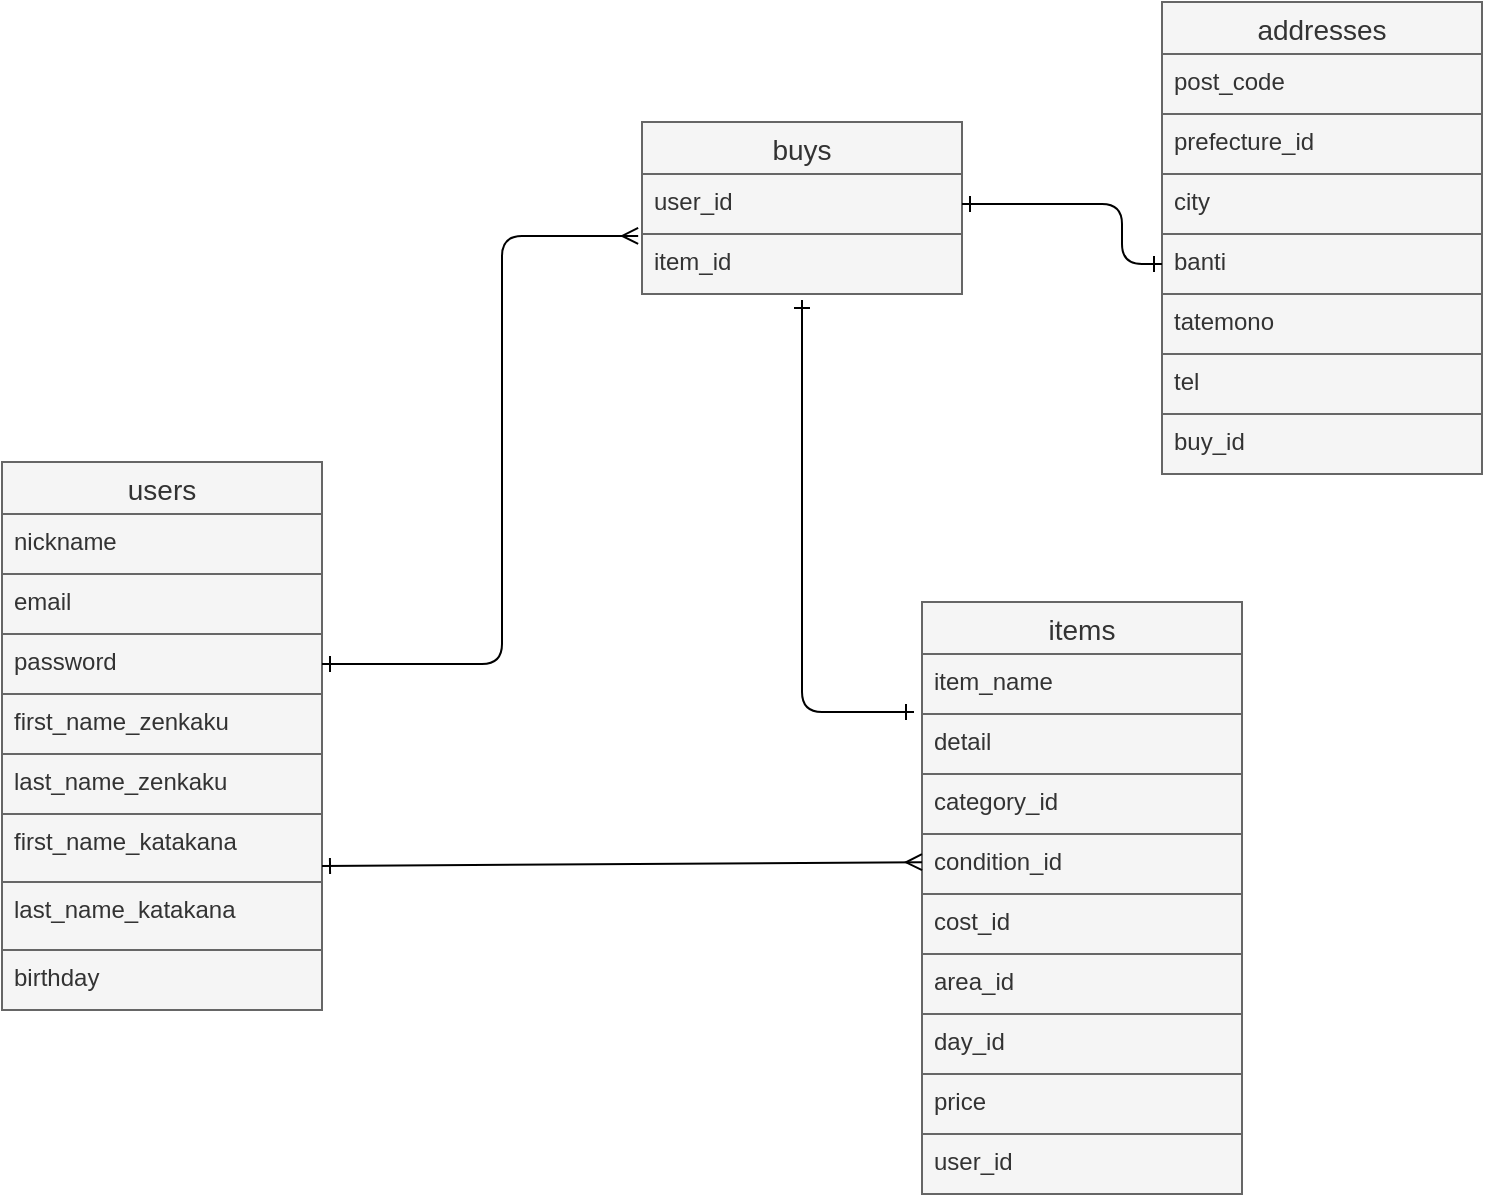 <mxfile>
    <diagram name="ページ2のコピー" id="iS9wnx_p7XniK-MHteAv">
        <mxGraphModel dx="311" dy="549" grid="1" gridSize="10" guides="1" tooltips="1" connect="1" arrows="1" fold="1" page="1" pageScale="1" pageWidth="827" pageHeight="1169" background="none" math="0" shadow="0">
            <root>
                <mxCell id="B8o9WLIHSOpmMgue0OD2-0"/>
                <mxCell id="B8o9WLIHSOpmMgue0OD2-1" parent="B8o9WLIHSOpmMgue0OD2-0"/>
                <mxCell id="B8o9WLIHSOpmMgue0OD2-2" value="users" style="swimlane;fontStyle=0;childLayout=stackLayout;horizontal=1;startSize=26;horizontalStack=0;resizeParent=1;resizeParentMax=0;resizeLast=0;collapsible=1;marginBottom=0;align=center;fontSize=14;fillColor=#f5f5f5;fontColor=#333333;strokeColor=#666666;" vertex="1" parent="B8o9WLIHSOpmMgue0OD2-1">
                    <mxGeometry x="70" y="260" width="160" height="274" as="geometry">
                        <mxRectangle x="80" y="280" width="70" height="26" as="alternateBounds"/>
                    </mxGeometry>
                </mxCell>
                <mxCell id="B8o9WLIHSOpmMgue0OD2-3" value="nickname" style="text;strokeColor=#666666;fillColor=#f5f5f5;spacingLeft=4;spacingRight=4;overflow=hidden;rotatable=0;points=[[0,0.5],[1,0.5]];portConstraint=eastwest;fontSize=12;glass=0;fontColor=#333333;" vertex="1" parent="B8o9WLIHSOpmMgue0OD2-2">
                    <mxGeometry y="26" width="160" height="30" as="geometry"/>
                </mxCell>
                <mxCell id="B8o9WLIHSOpmMgue0OD2-4" value="email" style="text;strokeColor=#666666;fillColor=#f5f5f5;spacingLeft=4;spacingRight=4;overflow=hidden;rotatable=0;points=[[0,0.5],[1,0.5]];portConstraint=eastwest;fontSize=12;fontColor=#333333;" vertex="1" parent="B8o9WLIHSOpmMgue0OD2-2">
                    <mxGeometry y="56" width="160" height="30" as="geometry"/>
                </mxCell>
                <mxCell id="B8o9WLIHSOpmMgue0OD2-5" value="password" style="text;strokeColor=#666666;fillColor=#f5f5f5;spacingLeft=4;spacingRight=4;overflow=hidden;rotatable=0;points=[[0,0.5],[1,0.5]];portConstraint=eastwest;fontSize=12;fontColor=#333333;" vertex="1" parent="B8o9WLIHSOpmMgue0OD2-2">
                    <mxGeometry y="86" width="160" height="30" as="geometry"/>
                </mxCell>
                <mxCell id="B8o9WLIHSOpmMgue0OD2-6" value="first_name_zenkaku" style="text;strokeColor=#666666;fillColor=#f5f5f5;spacingLeft=4;spacingRight=4;overflow=hidden;rotatable=0;points=[[0,0.5],[1,0.5]];portConstraint=eastwest;fontSize=12;fontColor=#333333;" vertex="1" parent="B8o9WLIHSOpmMgue0OD2-2">
                    <mxGeometry y="116" width="160" height="30" as="geometry"/>
                </mxCell>
                <mxCell id="B8o9WLIHSOpmMgue0OD2-7" value="last_name_zenkaku" style="text;strokeColor=#666666;fillColor=#f5f5f5;spacingLeft=4;spacingRight=4;overflow=hidden;rotatable=0;points=[[0,0.5],[1,0.5]];portConstraint=eastwest;fontSize=12;fontColor=#333333;" vertex="1" parent="B8o9WLIHSOpmMgue0OD2-2">
                    <mxGeometry y="146" width="160" height="30" as="geometry"/>
                </mxCell>
                <mxCell id="B8o9WLIHSOpmMgue0OD2-8" value="first_name_katakana" style="text;strokeColor=#666666;fillColor=#f5f5f5;spacingLeft=4;spacingRight=4;overflow=hidden;rotatable=0;points=[[0,0.5],[1,0.5]];portConstraint=eastwest;fontSize=12;fontColor=#333333;" vertex="1" parent="B8o9WLIHSOpmMgue0OD2-2">
                    <mxGeometry y="176" width="160" height="34" as="geometry"/>
                </mxCell>
                <mxCell id="B8o9WLIHSOpmMgue0OD2-9" value="last_name_katakana" style="text;strokeColor=#666666;fillColor=#f5f5f5;spacingLeft=4;spacingRight=4;overflow=hidden;rotatable=0;points=[[0,0.5],[1,0.5]];portConstraint=eastwest;fontSize=12;fontColor=#333333;" vertex="1" parent="B8o9WLIHSOpmMgue0OD2-2">
                    <mxGeometry y="210" width="160" height="34" as="geometry"/>
                </mxCell>
                <mxCell id="B8o9WLIHSOpmMgue0OD2-10" value="birthday" style="text;strokeColor=#666666;fillColor=#f5f5f5;spacingLeft=4;spacingRight=4;overflow=hidden;rotatable=0;points=[[0,0.5],[1,0.5]];portConstraint=eastwest;fontSize=12;fontColor=#333333;" vertex="1" parent="B8o9WLIHSOpmMgue0OD2-2">
                    <mxGeometry y="244" width="160" height="30" as="geometry"/>
                </mxCell>
                <mxCell id="B8o9WLIHSOpmMgue0OD2-11" value="items" style="swimlane;fontStyle=0;childLayout=stackLayout;horizontal=1;startSize=26;horizontalStack=0;resizeParent=1;resizeParentMax=0;resizeLast=0;collapsible=1;marginBottom=0;align=center;fontSize=14;glass=0;fillColor=#f5f5f5;fontColor=#333333;strokeColor=#666666;" vertex="1" parent="B8o9WLIHSOpmMgue0OD2-1">
                    <mxGeometry x="530" y="330" width="160" height="296" as="geometry"/>
                </mxCell>
                <mxCell id="B8o9WLIHSOpmMgue0OD2-12" value="item_name" style="text;strokeColor=#666666;fillColor=#f5f5f5;spacingLeft=4;spacingRight=4;overflow=hidden;rotatable=0;points=[[0,0.5],[1,0.5]];portConstraint=eastwest;fontSize=12;fontColor=#333333;" vertex="1" parent="B8o9WLIHSOpmMgue0OD2-11">
                    <mxGeometry y="26" width="160" height="30" as="geometry"/>
                </mxCell>
                <mxCell id="B8o9WLIHSOpmMgue0OD2-13" value="detail" style="text;strokeColor=#666666;fillColor=#f5f5f5;spacingLeft=4;spacingRight=4;overflow=hidden;rotatable=0;points=[[0,0.5],[1,0.5]];portConstraint=eastwest;fontSize=12;fontColor=#333333;" vertex="1" parent="B8o9WLIHSOpmMgue0OD2-11">
                    <mxGeometry y="56" width="160" height="30" as="geometry"/>
                </mxCell>
                <mxCell id="B8o9WLIHSOpmMgue0OD2-14" value="category_id" style="text;strokeColor=#666666;fillColor=#f5f5f5;spacingLeft=4;spacingRight=4;overflow=hidden;rotatable=0;points=[[0,0.5],[1,0.5]];portConstraint=eastwest;fontSize=12;fontColor=#333333;" vertex="1" parent="B8o9WLIHSOpmMgue0OD2-11">
                    <mxGeometry y="86" width="160" height="30" as="geometry"/>
                </mxCell>
                <mxCell id="B8o9WLIHSOpmMgue0OD2-15" value="condition_id&#10;&#10;" style="text;strokeColor=#666666;fillColor=#f5f5f5;spacingLeft=4;spacingRight=4;overflow=hidden;rotatable=0;points=[[0,0.5],[1,0.5]];portConstraint=eastwest;fontSize=12;fontColor=#333333;" vertex="1" parent="B8o9WLIHSOpmMgue0OD2-11">
                    <mxGeometry y="116" width="160" height="30" as="geometry"/>
                </mxCell>
                <mxCell id="B8o9WLIHSOpmMgue0OD2-16" value="cost_id" style="text;strokeColor=#666666;fillColor=#f5f5f5;spacingLeft=4;spacingRight=4;overflow=hidden;rotatable=0;points=[[0,0.5],[1,0.5]];portConstraint=eastwest;fontSize=12;fontColor=#333333;" vertex="1" parent="B8o9WLIHSOpmMgue0OD2-11">
                    <mxGeometry y="146" width="160" height="30" as="geometry"/>
                </mxCell>
                <mxCell id="B8o9WLIHSOpmMgue0OD2-17" value="area_id" style="text;strokeColor=#666666;fillColor=#f5f5f5;spacingLeft=4;spacingRight=4;overflow=hidden;rotatable=0;points=[[0,0.5],[1,0.5]];portConstraint=eastwest;fontSize=12;fontColor=#333333;" vertex="1" parent="B8o9WLIHSOpmMgue0OD2-11">
                    <mxGeometry y="176" width="160" height="30" as="geometry"/>
                </mxCell>
                <mxCell id="B8o9WLIHSOpmMgue0OD2-18" value="day_id" style="text;strokeColor=#666666;fillColor=#f5f5f5;spacingLeft=4;spacingRight=4;overflow=hidden;rotatable=0;points=[[0,0.5],[1,0.5]];portConstraint=eastwest;fontSize=12;fontColor=#333333;" vertex="1" parent="B8o9WLIHSOpmMgue0OD2-11">
                    <mxGeometry y="206" width="160" height="30" as="geometry"/>
                </mxCell>
                <mxCell id="B8o9WLIHSOpmMgue0OD2-19" value="price" style="text;strokeColor=#666666;fillColor=#f5f5f5;spacingLeft=4;spacingRight=4;overflow=hidden;rotatable=0;points=[[0,0.5],[1,0.5]];portConstraint=eastwest;fontSize=12;fontColor=#333333;" vertex="1" parent="B8o9WLIHSOpmMgue0OD2-11">
                    <mxGeometry y="236" width="160" height="30" as="geometry"/>
                </mxCell>
                <mxCell id="B8o9WLIHSOpmMgue0OD2-20" value="user_id" style="text;strokeColor=#666666;fillColor=#f5f5f5;spacingLeft=4;spacingRight=4;overflow=hidden;rotatable=0;points=[[0,0.5],[1,0.5]];portConstraint=eastwest;fontSize=12;fontColor=#333333;" vertex="1" parent="B8o9WLIHSOpmMgue0OD2-11">
                    <mxGeometry y="266" width="160" height="30" as="geometry"/>
                </mxCell>
                <mxCell id="B8o9WLIHSOpmMgue0OD2-27" value="" style="endArrow=ERmany;html=1;rounded=0;startArrow=ERone;startFill=0;endFill=0;exitX=1;exitY=0.765;exitDx=0;exitDy=0;exitPerimeter=0;" edge="1" parent="B8o9WLIHSOpmMgue0OD2-1" source="B8o9WLIHSOpmMgue0OD2-8">
                    <mxGeometry relative="1" as="geometry">
                        <mxPoint x="240" y="460" as="sourcePoint"/>
                        <mxPoint x="530" y="460.094" as="targetPoint"/>
                    </mxGeometry>
                </mxCell>
                <mxCell id="B8o9WLIHSOpmMgue0OD2-29" value="buys" style="swimlane;fontStyle=0;childLayout=stackLayout;horizontal=1;startSize=26;horizontalStack=0;resizeParent=1;resizeParentMax=0;resizeLast=0;collapsible=1;marginBottom=0;align=center;fontSize=14;fillColor=#f5f5f5;fontColor=#333333;strokeColor=#666666;" vertex="1" parent="B8o9WLIHSOpmMgue0OD2-1">
                    <mxGeometry x="390" y="90" width="160" height="86" as="geometry"/>
                </mxCell>
                <mxCell id="B8o9WLIHSOpmMgue0OD2-30" value="user_id" style="text;strokeColor=#666666;fillColor=#f5f5f5;spacingLeft=4;spacingRight=4;overflow=hidden;rotatable=0;points=[[0,0.5],[1,0.5]];portConstraint=eastwest;fontSize=12;fontColor=#333333;" vertex="1" parent="B8o9WLIHSOpmMgue0OD2-29">
                    <mxGeometry y="26" width="160" height="30" as="geometry"/>
                </mxCell>
                <mxCell id="B8o9WLIHSOpmMgue0OD2-31" value="item_id" style="text;strokeColor=#666666;fillColor=#f5f5f5;spacingLeft=4;spacingRight=4;overflow=hidden;rotatable=0;points=[[0,0.5],[1,0.5]];portConstraint=eastwest;fontSize=12;fontColor=#333333;" vertex="1" parent="B8o9WLIHSOpmMgue0OD2-29">
                    <mxGeometry y="56" width="160" height="30" as="geometry"/>
                </mxCell>
                <mxCell id="B8o9WLIHSOpmMgue0OD2-32" style="edgeStyle=elbowEdgeStyle;html=1;exitX=1;exitY=0.5;exitDx=0;exitDy=0;startArrow=ERone;startFill=0;endArrow=ERmany;endFill=0;entryX=-0.012;entryY=0.033;entryDx=0;entryDy=0;entryPerimeter=0;" edge="1" parent="B8o9WLIHSOpmMgue0OD2-1" source="B8o9WLIHSOpmMgue0OD2-5" target="B8o9WLIHSOpmMgue0OD2-31">
                    <mxGeometry relative="1" as="geometry">
                        <mxPoint x="400" y="400" as="targetPoint"/>
                        <mxPoint x="240" y="431" as="sourcePoint"/>
                        <Array as="points">
                            <mxPoint x="320" y="180"/>
                            <mxPoint x="380" y="200"/>
                        </Array>
                    </mxGeometry>
                </mxCell>
                <mxCell id="B8o9WLIHSOpmMgue0OD2-33" style="edgeStyle=elbowEdgeStyle;html=1;exitX=-0.025;exitY=-0.033;exitDx=0;exitDy=0;startArrow=ERone;startFill=0;endArrow=ERone;endFill=0;exitPerimeter=0;entryX=0.5;entryY=1.1;entryDx=0;entryDy=0;entryPerimeter=0;" edge="1" parent="B8o9WLIHSOpmMgue0OD2-1" source="B8o9WLIHSOpmMgue0OD2-13" target="B8o9WLIHSOpmMgue0OD2-31">
                    <mxGeometry relative="1" as="geometry">
                        <mxPoint x="470" y="210" as="targetPoint"/>
                        <Array as="points">
                            <mxPoint x="470" y="210"/>
                            <mxPoint x="470" y="320"/>
                            <mxPoint x="600" y="280"/>
                            <mxPoint x="640" y="230"/>
                            <mxPoint x="650" y="240"/>
                        </Array>
                    </mxGeometry>
                </mxCell>
                <mxCell id="B8o9WLIHSOpmMgue0OD2-34" value="addresses" style="swimlane;fontStyle=0;childLayout=stackLayout;horizontal=1;startSize=26;horizontalStack=0;resizeParent=1;resizeParentMax=0;resizeLast=0;collapsible=1;marginBottom=0;align=center;fontSize=14;fillColor=#f5f5f5;fontColor=#333333;strokeColor=#666666;" vertex="1" parent="B8o9WLIHSOpmMgue0OD2-1">
                    <mxGeometry x="650" y="30" width="160" height="236" as="geometry"/>
                </mxCell>
                <mxCell id="B8o9WLIHSOpmMgue0OD2-35" value="post_code" style="text;strokeColor=#666666;fillColor=#f5f5f5;spacingLeft=4;spacingRight=4;overflow=hidden;rotatable=0;points=[[0,0.5],[1,0.5]];portConstraint=eastwest;fontSize=12;fontColor=#333333;" vertex="1" parent="B8o9WLIHSOpmMgue0OD2-34">
                    <mxGeometry y="26" width="160" height="30" as="geometry"/>
                </mxCell>
                <mxCell id="B8o9WLIHSOpmMgue0OD2-36" value="prefecture_id" style="text;strokeColor=#666666;fillColor=#f5f5f5;spacingLeft=4;spacingRight=4;overflow=hidden;rotatable=0;points=[[0,0.5],[1,0.5]];portConstraint=eastwest;fontSize=12;fontColor=#333333;" vertex="1" parent="B8o9WLIHSOpmMgue0OD2-34">
                    <mxGeometry y="56" width="160" height="30" as="geometry"/>
                </mxCell>
                <mxCell id="B8o9WLIHSOpmMgue0OD2-37" value="city" style="text;strokeColor=#666666;fillColor=#f5f5f5;spacingLeft=4;spacingRight=4;overflow=hidden;rotatable=0;points=[[0,0.5],[1,0.5]];portConstraint=eastwest;fontSize=12;fontColor=#333333;" vertex="1" parent="B8o9WLIHSOpmMgue0OD2-34">
                    <mxGeometry y="86" width="160" height="30" as="geometry"/>
                </mxCell>
                <mxCell id="B8o9WLIHSOpmMgue0OD2-38" value="banti" style="text;strokeColor=#666666;fillColor=#f5f5f5;spacingLeft=4;spacingRight=4;overflow=hidden;rotatable=0;points=[[0,0.5],[1,0.5]];portConstraint=eastwest;fontSize=12;fontColor=#333333;" vertex="1" parent="B8o9WLIHSOpmMgue0OD2-34">
                    <mxGeometry y="116" width="160" height="30" as="geometry"/>
                </mxCell>
                <mxCell id="B8o9WLIHSOpmMgue0OD2-39" value="tatemono" style="text;strokeColor=#666666;fillColor=#f5f5f5;spacingLeft=4;spacingRight=4;overflow=hidden;rotatable=0;points=[[0,0.5],[1,0.5]];portConstraint=eastwest;fontSize=12;fontColor=#333333;" vertex="1" parent="B8o9WLIHSOpmMgue0OD2-34">
                    <mxGeometry y="146" width="160" height="30" as="geometry"/>
                </mxCell>
                <mxCell id="B8o9WLIHSOpmMgue0OD2-40" value="tel" style="text;strokeColor=#666666;fillColor=#f5f5f5;spacingLeft=4;spacingRight=4;overflow=hidden;rotatable=0;points=[[0,0.5],[1,0.5]];portConstraint=eastwest;fontSize=12;fontColor=#333333;" vertex="1" parent="B8o9WLIHSOpmMgue0OD2-34">
                    <mxGeometry y="176" width="160" height="30" as="geometry"/>
                </mxCell>
                <mxCell id="B8o9WLIHSOpmMgue0OD2-41" value="buy_id" style="text;strokeColor=#666666;fillColor=#f5f5f5;spacingLeft=4;spacingRight=4;overflow=hidden;rotatable=0;points=[[0,0.5],[1,0.5]];portConstraint=eastwest;fontSize=12;glass=0;fontColor=#333333;" vertex="1" parent="B8o9WLIHSOpmMgue0OD2-34">
                    <mxGeometry y="206" width="160" height="30" as="geometry"/>
                </mxCell>
                <mxCell id="B8o9WLIHSOpmMgue0OD2-42" style="edgeStyle=elbowEdgeStyle;html=1;exitX=0;exitY=0.5;exitDx=0;exitDy=0;startArrow=ERone;startFill=0;endArrow=ERone;endFill=0;entryX=1;entryY=0.5;entryDx=0;entryDy=0;" edge="1" parent="B8o9WLIHSOpmMgue0OD2-1" source="B8o9WLIHSOpmMgue0OD2-38" target="B8o9WLIHSOpmMgue0OD2-30">
                    <mxGeometry relative="1" as="geometry">
                        <mxPoint x="563.04" y="222" as="targetPoint"/>
                        <mxPoint x="660" y="340" as="sourcePoint"/>
                        <Array as="points">
                            <mxPoint x="630" y="160"/>
                            <mxPoint x="746" y="150"/>
                            <mxPoint x="660" y="250"/>
                        </Array>
                    </mxGeometry>
                </mxCell>
            </root>
        </mxGraphModel>
    </diagram>
    <diagram id="6piRuX3mff4Y_4G7ygMA" name="ページ2">
        <mxGraphModel dx="415" dy="549" grid="1" gridSize="10" guides="1" tooltips="1" connect="1" arrows="1" fold="1" page="1" pageScale="1" pageWidth="827" pageHeight="1169" background="none" math="0" shadow="0">
            <root>
                <mxCell id="kIjTfWrcBCCCnK2rZeHg-0"/>
                <mxCell id="kIjTfWrcBCCCnK2rZeHg-1" parent="kIjTfWrcBCCCnK2rZeHg-0"/>
                <mxCell id="ozfq6LVJ5zKNNDn00uDU-0" value="users" style="swimlane;fontStyle=0;childLayout=stackLayout;horizontal=1;startSize=26;horizontalStack=0;resizeParent=1;resizeParentMax=0;resizeLast=0;collapsible=1;marginBottom=0;align=center;fontSize=14;fillColor=default;" vertex="1" parent="kIjTfWrcBCCCnK2rZeHg-1">
                    <mxGeometry x="70" y="260" width="160" height="274" as="geometry">
                        <mxRectangle x="80" y="280" width="70" height="26" as="alternateBounds"/>
                    </mxGeometry>
                </mxCell>
                <mxCell id="hLZIsbkxrsdjHF1ipKGx-2" value="nickname" style="text;strokeColor=none;fillColor=none;spacingLeft=4;spacingRight=4;overflow=hidden;rotatable=0;points=[[0,0.5],[1,0.5]];portConstraint=eastwest;fontSize=12;glass=0;fontColor=default;" vertex="1" parent="ozfq6LVJ5zKNNDn00uDU-0">
                    <mxGeometry y="26" width="160" height="30" as="geometry"/>
                </mxCell>
                <mxCell id="ozfq6LVJ5zKNNDn00uDU-4" value="email" style="text;strokeColor=none;fillColor=none;spacingLeft=4;spacingRight=4;overflow=hidden;rotatable=0;points=[[0,0.5],[1,0.5]];portConstraint=eastwest;fontSize=12;" vertex="1" parent="ozfq6LVJ5zKNNDn00uDU-0">
                    <mxGeometry y="56" width="160" height="30" as="geometry"/>
                </mxCell>
                <mxCell id="ozfq6LVJ5zKNNDn00uDU-5" value="password" style="text;strokeColor=none;fillColor=none;spacingLeft=4;spacingRight=4;overflow=hidden;rotatable=0;points=[[0,0.5],[1,0.5]];portConstraint=eastwest;fontSize=12;" vertex="1" parent="ozfq6LVJ5zKNNDn00uDU-0">
                    <mxGeometry y="86" width="160" height="30" as="geometry"/>
                </mxCell>
                <mxCell id="ozfq6LVJ5zKNNDn00uDU-1" value="first_name_zenkaku" style="text;strokeColor=none;fillColor=none;spacingLeft=4;spacingRight=4;overflow=hidden;rotatable=0;points=[[0,0.5],[1,0.5]];portConstraint=eastwest;fontSize=12;" vertex="1" parent="ozfq6LVJ5zKNNDn00uDU-0">
                    <mxGeometry y="116" width="160" height="30" as="geometry"/>
                </mxCell>
                <mxCell id="ozfq6LVJ5zKNNDn00uDU-67" value="last_name_zenkaku" style="text;strokeColor=none;fillColor=none;spacingLeft=4;spacingRight=4;overflow=hidden;rotatable=0;points=[[0,0.5],[1,0.5]];portConstraint=eastwest;fontSize=12;" vertex="1" parent="ozfq6LVJ5zKNNDn00uDU-0">
                    <mxGeometry y="146" width="160" height="30" as="geometry"/>
                </mxCell>
                <mxCell id="ozfq6LVJ5zKNNDn00uDU-68" value="first_name_katakana" style="text;strokeColor=none;fillColor=none;spacingLeft=4;spacingRight=4;overflow=hidden;rotatable=0;points=[[0,0.5],[1,0.5]];portConstraint=eastwest;fontSize=12;" vertex="1" parent="ozfq6LVJ5zKNNDn00uDU-0">
                    <mxGeometry y="176" width="160" height="34" as="geometry"/>
                </mxCell>
                <mxCell id="ozfq6LVJ5zKNNDn00uDU-2" value="last_name_katakana" style="text;strokeColor=none;fillColor=none;spacingLeft=4;spacingRight=4;overflow=hidden;rotatable=0;points=[[0,0.5],[1,0.5]];portConstraint=eastwest;fontSize=12;" vertex="1" parent="ozfq6LVJ5zKNNDn00uDU-0">
                    <mxGeometry y="210" width="160" height="34" as="geometry"/>
                </mxCell>
                <mxCell id="ozfq6LVJ5zKNNDn00uDU-3" value="birthday" style="text;strokeColor=none;fillColor=none;spacingLeft=4;spacingRight=4;overflow=hidden;rotatable=0;points=[[0,0.5],[1,0.5]];portConstraint=eastwest;fontSize=12;" vertex="1" parent="ozfq6LVJ5zKNNDn00uDU-0">
                    <mxGeometry y="244" width="160" height="30" as="geometry"/>
                </mxCell>
                <mxCell id="ozfq6LVJ5zKNNDn00uDU-6" value="items" style="swimlane;fontStyle=0;childLayout=stackLayout;horizontal=1;startSize=26;horizontalStack=0;resizeParent=1;resizeParentMax=0;resizeLast=0;collapsible=1;marginBottom=0;align=center;fontSize=14;glass=0;fillColor=default;fontColor=default;" vertex="1" parent="kIjTfWrcBCCCnK2rZeHg-1">
                    <mxGeometry x="530" y="330" width="160" height="326" as="geometry"/>
                </mxCell>
                <mxCell id="ozfq6LVJ5zKNNDn00uDU-10" value="item_name" style="text;strokeColor=none;fillColor=none;spacingLeft=4;spacingRight=4;overflow=hidden;rotatable=0;points=[[0,0.5],[1,0.5]];portConstraint=eastwest;fontSize=12;" vertex="1" parent="ozfq6LVJ5zKNNDn00uDU-6">
                    <mxGeometry y="26" width="160" height="30" as="geometry"/>
                </mxCell>
                <mxCell id="ozfq6LVJ5zKNNDn00uDU-8" value="detail" style="text;strokeColor=none;fillColor=none;spacingLeft=4;spacingRight=4;overflow=hidden;rotatable=0;points=[[0,0.5],[1,0.5]];portConstraint=eastwest;fontSize=12;" vertex="1" parent="ozfq6LVJ5zKNNDn00uDU-6">
                    <mxGeometry y="56" width="160" height="30" as="geometry"/>
                </mxCell>
                <mxCell id="ozfq6LVJ5zKNNDn00uDU-16" value="category_id" style="text;strokeColor=none;fillColor=none;spacingLeft=4;spacingRight=4;overflow=hidden;rotatable=0;points=[[0,0.5],[1,0.5]];portConstraint=eastwest;fontSize=12;" vertex="1" parent="ozfq6LVJ5zKNNDn00uDU-6">
                    <mxGeometry y="86" width="160" height="30" as="geometry"/>
                </mxCell>
                <mxCell id="ozfq6LVJ5zKNNDn00uDU-11" value="condition_id&#10;&#10;" style="text;strokeColor=none;fillColor=none;spacingLeft=4;spacingRight=4;overflow=hidden;rotatable=0;points=[[0,0.5],[1,0.5]];portConstraint=eastwest;fontSize=12;" vertex="1" parent="ozfq6LVJ5zKNNDn00uDU-6">
                    <mxGeometry y="116" width="160" height="30" as="geometry"/>
                </mxCell>
                <mxCell id="ozfq6LVJ5zKNNDn00uDU-12" value="cost_id" style="text;strokeColor=none;fillColor=none;spacingLeft=4;spacingRight=4;overflow=hidden;rotatable=0;points=[[0,0.5],[1,0.5]];portConstraint=eastwest;fontSize=12;" vertex="1" parent="ozfq6LVJ5zKNNDn00uDU-6">
                    <mxGeometry y="146" width="160" height="30" as="geometry"/>
                </mxCell>
                <mxCell id="ozfq6LVJ5zKNNDn00uDU-15" value="area_id" style="text;strokeColor=none;fillColor=none;spacingLeft=4;spacingRight=4;overflow=hidden;rotatable=0;points=[[0,0.5],[1,0.5]];portConstraint=eastwest;fontSize=12;" vertex="1" parent="ozfq6LVJ5zKNNDn00uDU-6">
                    <mxGeometry y="176" width="160" height="30" as="geometry"/>
                </mxCell>
                <mxCell id="ozfq6LVJ5zKNNDn00uDU-13" value="day_id" style="text;strokeColor=none;fillColor=none;spacingLeft=4;spacingRight=4;overflow=hidden;rotatable=0;points=[[0,0.5],[1,0.5]];portConstraint=eastwest;fontSize=12;" vertex="1" parent="ozfq6LVJ5zKNNDn00uDU-6">
                    <mxGeometry y="206" width="160" height="30" as="geometry"/>
                </mxCell>
                <mxCell id="ozfq6LVJ5zKNNDn00uDU-14" value="price" style="text;strokeColor=none;fillColor=none;spacingLeft=4;spacingRight=4;overflow=hidden;rotatable=0;points=[[0,0.5],[1,0.5]];portConstraint=eastwest;fontSize=12;" vertex="1" parent="ozfq6LVJ5zKNNDn00uDU-6">
                    <mxGeometry y="236" width="160" height="30" as="geometry"/>
                </mxCell>
                <mxCell id="ozfq6LVJ5zKNNDn00uDU-9" value="user_id" style="text;strokeColor=none;fillColor=none;spacingLeft=4;spacingRight=4;overflow=hidden;rotatable=0;points=[[0,0.5],[1,0.5]];portConstraint=eastwest;fontSize=12;" vertex="1" parent="ozfq6LVJ5zKNNDn00uDU-6">
                    <mxGeometry y="266" width="160" height="30" as="geometry"/>
                </mxCell>
                <mxCell id="hLZIsbkxrsdjHF1ipKGx-0" value="commentt_id" style="text;strokeColor=none;fillColor=none;spacingLeft=4;spacingRight=4;overflow=hidden;rotatable=0;points=[[0,0.5],[1,0.5]];portConstraint=eastwest;fontSize=12;" vertex="1" parent="ozfq6LVJ5zKNNDn00uDU-6">
                    <mxGeometry y="296" width="160" height="30" as="geometry"/>
                </mxCell>
                <mxCell id="ozfq6LVJ5zKNNDn00uDU-19" value="comments" style="swimlane;fontStyle=0;childLayout=stackLayout;horizontal=1;startSize=26;horizontalStack=0;resizeParent=1;resizeParentMax=0;resizeLast=0;collapsible=1;marginBottom=0;align=center;fontSize=14;" vertex="1" parent="kIjTfWrcBCCCnK2rZeHg-1">
                    <mxGeometry x="160" y="604" width="160" height="116" as="geometry"/>
                </mxCell>
                <mxCell id="ozfq6LVJ5zKNNDn00uDU-20" value="content" style="text;strokeColor=none;fillColor=none;spacingLeft=4;spacingRight=4;overflow=hidden;rotatable=0;points=[[0,0.5],[1,0.5]];portConstraint=eastwest;fontSize=12;" vertex="1" parent="ozfq6LVJ5zKNNDn00uDU-19">
                    <mxGeometry y="26" width="160" height="30" as="geometry"/>
                </mxCell>
                <mxCell id="ozfq6LVJ5zKNNDn00uDU-21" value="user_id" style="text;strokeColor=none;fillColor=none;spacingLeft=4;spacingRight=4;overflow=hidden;rotatable=0;points=[[0,0.5],[1,0.5]];portConstraint=eastwest;fontSize=12;" vertex="1" parent="ozfq6LVJ5zKNNDn00uDU-19">
                    <mxGeometry y="56" width="160" height="30" as="geometry"/>
                </mxCell>
                <mxCell id="ozfq6LVJ5zKNNDn00uDU-22" value="items_id" style="text;strokeColor=none;fillColor=none;spacingLeft=4;spacingRight=4;overflow=hidden;rotatable=0;points=[[0,0.5],[1,0.5]];portConstraint=eastwest;fontSize=12;" vertex="1" parent="ozfq6LVJ5zKNNDn00uDU-19">
                    <mxGeometry y="86" width="160" height="30" as="geometry"/>
                </mxCell>
                <mxCell id="ozfq6LVJ5zKNNDn00uDU-23" value="" style="endArrow=ERmany;html=1;rounded=0;startArrow=ERone;startFill=0;endFill=0;exitX=0.313;exitY=1.1;exitDx=0;exitDy=0;exitPerimeter=0;" edge="1" parent="kIjTfWrcBCCCnK2rZeHg-1" source="ozfq6LVJ5zKNNDn00uDU-3">
                    <mxGeometry relative="1" as="geometry">
                        <mxPoint x="121" y="560" as="sourcePoint"/>
                        <mxPoint x="160" y="682" as="targetPoint"/>
                        <Array as="points">
                            <mxPoint x="121" y="682"/>
                        </Array>
                    </mxGeometry>
                </mxCell>
                <mxCell id="ozfq6LVJ5zKNNDn00uDU-24" value="" style="endArrow=ERmany;html=1;rounded=0;startArrow=ERone;startFill=0;endFill=0;exitX=1;exitY=0.765;exitDx=0;exitDy=0;exitPerimeter=0;" edge="1" parent="kIjTfWrcBCCCnK2rZeHg-1" source="ozfq6LVJ5zKNNDn00uDU-68">
                    <mxGeometry relative="1" as="geometry">
                        <mxPoint x="240" y="460" as="sourcePoint"/>
                        <mxPoint x="530" y="460.094" as="targetPoint"/>
                    </mxGeometry>
                </mxCell>
                <mxCell id="ozfq6LVJ5zKNNDn00uDU-25" value="" style="endArrow=ERone;html=1;rounded=0;startArrow=ERmany;startFill=0;endFill=0;exitX=1;exitY=0.5;exitDx=0;exitDy=0;entryX=-0.019;entryY=0.783;entryDx=0;entryDy=0;entryPerimeter=0;" edge="1" parent="kIjTfWrcBCCCnK2rZeHg-1" source="ozfq6LVJ5zKNNDn00uDU-22" target="ozfq6LVJ5zKNNDn00uDU-13">
                    <mxGeometry relative="1" as="geometry">
                        <mxPoint x="390" y="530" as="sourcePoint"/>
                        <mxPoint x="520" y="560" as="targetPoint"/>
                        <Array as="points">
                            <mxPoint x="360" y="705"/>
                            <mxPoint x="360" y="560"/>
                        </Array>
                    </mxGeometry>
                </mxCell>
                <mxCell id="ozfq6LVJ5zKNNDn00uDU-27" value="buys" style="swimlane;fontStyle=0;childLayout=stackLayout;horizontal=1;startSize=26;horizontalStack=0;resizeParent=1;resizeParentMax=0;resizeLast=0;collapsible=1;marginBottom=0;align=center;fontSize=14;" vertex="1" parent="kIjTfWrcBCCCnK2rZeHg-1">
                    <mxGeometry x="390" y="90" width="160" height="86" as="geometry"/>
                </mxCell>
                <mxCell id="ozfq6LVJ5zKNNDn00uDU-29" value="user_id" style="text;strokeColor=none;fillColor=none;spacingLeft=4;spacingRight=4;overflow=hidden;rotatable=0;points=[[0,0.5],[1,0.5]];portConstraint=eastwest;fontSize=12;" vertex="1" parent="ozfq6LVJ5zKNNDn00uDU-27">
                    <mxGeometry y="26" width="160" height="30" as="geometry"/>
                </mxCell>
                <mxCell id="ozfq6LVJ5zKNNDn00uDU-30" value="item_id" style="text;strokeColor=none;fillColor=none;spacingLeft=4;spacingRight=4;overflow=hidden;rotatable=0;points=[[0,0.5],[1,0.5]];portConstraint=eastwest;fontSize=12;" vertex="1" parent="ozfq6LVJ5zKNNDn00uDU-27">
                    <mxGeometry y="56" width="160" height="30" as="geometry"/>
                </mxCell>
                <mxCell id="ozfq6LVJ5zKNNDn00uDU-32" style="edgeStyle=elbowEdgeStyle;html=1;exitX=1;exitY=0.5;exitDx=0;exitDy=0;startArrow=ERone;startFill=0;endArrow=ERmany;endFill=0;entryX=-0.012;entryY=0.033;entryDx=0;entryDy=0;entryPerimeter=0;" edge="1" parent="kIjTfWrcBCCCnK2rZeHg-1" target="ozfq6LVJ5zKNNDn00uDU-30" source="ozfq6LVJ5zKNNDn00uDU-5">
                    <mxGeometry relative="1" as="geometry">
                        <mxPoint x="400" y="400" as="targetPoint"/>
                        <mxPoint x="240" y="431" as="sourcePoint"/>
                        <Array as="points">
                            <mxPoint x="320" y="180"/>
                            <mxPoint x="380" y="200"/>
                        </Array>
                    </mxGeometry>
                </mxCell>
                <mxCell id="ozfq6LVJ5zKNNDn00uDU-33" style="edgeStyle=elbowEdgeStyle;html=1;exitX=-0.025;exitY=-0.033;exitDx=0;exitDy=0;startArrow=ERone;startFill=0;endArrow=ERone;endFill=0;exitPerimeter=0;entryX=0.5;entryY=1.1;entryDx=0;entryDy=0;entryPerimeter=0;" edge="1" parent="kIjTfWrcBCCCnK2rZeHg-1" source="ozfq6LVJ5zKNNDn00uDU-8" target="ozfq6LVJ5zKNNDn00uDU-30">
                    <mxGeometry relative="1" as="geometry">
                        <mxPoint x="470" y="210" as="targetPoint"/>
                        <Array as="points">
                            <mxPoint x="470" y="210"/>
                            <mxPoint x="470" y="320"/>
                            <mxPoint x="600" y="280"/>
                            <mxPoint x="640" y="230"/>
                            <mxPoint x="650" y="240"/>
                        </Array>
                    </mxGeometry>
                </mxCell>
                <mxCell id="ozfq6LVJ5zKNNDn00uDU-59" value="addresses" style="swimlane;fontStyle=0;childLayout=stackLayout;horizontal=1;startSize=26;horizontalStack=0;resizeParent=1;resizeParentMax=0;resizeLast=0;collapsible=1;marginBottom=0;align=center;fontSize=14;" vertex="1" parent="kIjTfWrcBCCCnK2rZeHg-1">
                    <mxGeometry x="650" y="30" width="160" height="236" as="geometry"/>
                </mxCell>
                <mxCell id="ozfq6LVJ5zKNNDn00uDU-60" value="post_code" style="text;strokeColor=none;fillColor=none;spacingLeft=4;spacingRight=4;overflow=hidden;rotatable=0;points=[[0,0.5],[1,0.5]];portConstraint=eastwest;fontSize=12;" vertex="1" parent="ozfq6LVJ5zKNNDn00uDU-59">
                    <mxGeometry y="26" width="160" height="30" as="geometry"/>
                </mxCell>
                <mxCell id="ozfq6LVJ5zKNNDn00uDU-63" value="prefecture_id" style="text;strokeColor=none;fillColor=none;spacingLeft=4;spacingRight=4;overflow=hidden;rotatable=0;points=[[0,0.5],[1,0.5]];portConstraint=eastwest;fontSize=12;" vertex="1" parent="ozfq6LVJ5zKNNDn00uDU-59">
                    <mxGeometry y="56" width="160" height="30" as="geometry"/>
                </mxCell>
                <mxCell id="ozfq6LVJ5zKNNDn00uDU-64" value="city" style="text;strokeColor=none;fillColor=none;spacingLeft=4;spacingRight=4;overflow=hidden;rotatable=0;points=[[0,0.5],[1,0.5]];portConstraint=eastwest;fontSize=12;" vertex="1" parent="ozfq6LVJ5zKNNDn00uDU-59">
                    <mxGeometry y="86" width="160" height="30" as="geometry"/>
                </mxCell>
                <mxCell id="ozfq6LVJ5zKNNDn00uDU-65" value="banti" style="text;strokeColor=none;fillColor=none;spacingLeft=4;spacingRight=4;overflow=hidden;rotatable=0;points=[[0,0.5],[1,0.5]];portConstraint=eastwest;fontSize=12;" vertex="1" parent="ozfq6LVJ5zKNNDn00uDU-59">
                    <mxGeometry y="116" width="160" height="30" as="geometry"/>
                </mxCell>
                <mxCell id="ozfq6LVJ5zKNNDn00uDU-66" value="tatemono" style="text;strokeColor=none;fillColor=none;spacingLeft=4;spacingRight=4;overflow=hidden;rotatable=0;points=[[0,0.5],[1,0.5]];portConstraint=eastwest;fontSize=12;" vertex="1" parent="ozfq6LVJ5zKNNDn00uDU-59">
                    <mxGeometry y="146" width="160" height="30" as="geometry"/>
                </mxCell>
                <mxCell id="ozfq6LVJ5zKNNDn00uDU-61" value="tel" style="text;strokeColor=none;fillColor=none;spacingLeft=4;spacingRight=4;overflow=hidden;rotatable=0;points=[[0,0.5],[1,0.5]];portConstraint=eastwest;fontSize=12;" vertex="1" parent="ozfq6LVJ5zKNNDn00uDU-59">
                    <mxGeometry y="176" width="160" height="30" as="geometry"/>
                </mxCell>
                <mxCell id="hLZIsbkxrsdjHF1ipKGx-3" value="buy_id" style="text;strokeColor=none;fillColor=none;spacingLeft=4;spacingRight=4;overflow=hidden;rotatable=0;points=[[0,0.5],[1,0.5]];portConstraint=eastwest;fontSize=12;glass=0;fontColor=default;" vertex="1" parent="ozfq6LVJ5zKNNDn00uDU-59">
                    <mxGeometry y="206" width="160" height="30" as="geometry"/>
                </mxCell>
                <mxCell id="ozfq6LVJ5zKNNDn00uDU-62" style="edgeStyle=elbowEdgeStyle;html=1;exitX=0;exitY=0.5;exitDx=0;exitDy=0;startArrow=ERone;startFill=0;endArrow=ERone;endFill=0;entryX=1;entryY=0.5;entryDx=0;entryDy=0;" edge="1" parent="kIjTfWrcBCCCnK2rZeHg-1" source="ozfq6LVJ5zKNNDn00uDU-65" target="ozfq6LVJ5zKNNDn00uDU-29">
                    <mxGeometry relative="1" as="geometry">
                        <mxPoint x="563.04" y="222" as="targetPoint"/>
                        <mxPoint x="660" y="340" as="sourcePoint"/>
                        <Array as="points">
                            <mxPoint x="630" y="160"/>
                            <mxPoint x="746" y="150"/>
                            <mxPoint x="660" y="250"/>
                        </Array>
                    </mxGeometry>
                </mxCell>
            </root>
        </mxGraphModel>
    </diagram>
</mxfile>
